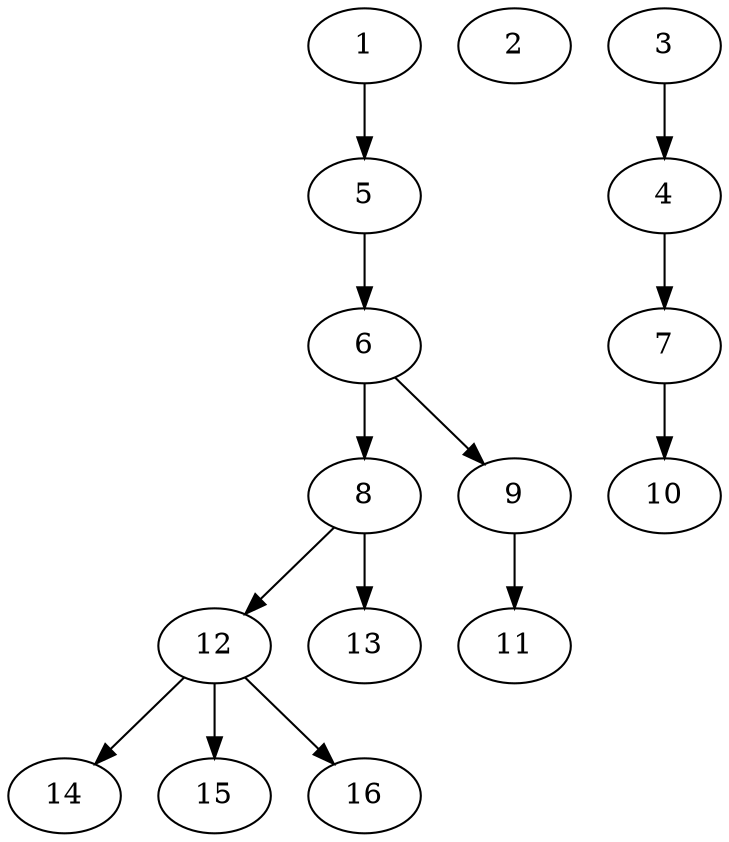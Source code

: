 // DAG (tier=1-easy, mode=compute, n=16, ccr=0.287, fat=0.462, density=0.322, regular=0.708, jump=0.001, mindata=262144, maxdata=2097152)
// DAG automatically generated by daggen at Sun Aug 24 16:33:32 2025
// /home/ermia/Project/Environments/daggen/bin/daggen --dot --ccr 0.287 --fat 0.462 --regular 0.708 --density 0.322 --jump 0.001 --mindata 262144 --maxdata 2097152 -n 16 
digraph G {
  1 [size="657095240648670", alpha="0.13", expect_size="328547620324335"]
  1 -> 5 [size ="10560284393472"]
  2 [size="170961267706560512", alpha="0.07", expect_size="85480633853280256"]
  3 [size="29730951924496768", alpha="0.13", expect_size="14865475962248384"]
  3 -> 4 [size ="20598134669312"]
  4 [size="4631225560557189", alpha="0.19", expect_size="2315612780278594"]
  4 -> 7 [size ="2005892333568"]
  5 [size="14449749633673806", alpha="0.00", expect_size="7224874816836903"]
  5 -> 6 [size ="22976607027200"]
  6 [size="217212167800461", alpha="0.16", expect_size="108606083900230"]
  6 -> 8 [size ="8455851081728"]
  6 -> 9 [size ="8455851081728"]
  7 [size="176702032663543808", alpha="0.07", expect_size="88351016331771904"]
  7 -> 10 [size ="2519132536832"]
  8 [size="39804907776004792", alpha="0.03", expect_size="19902453888002396"]
  8 -> 12 [size ="18003840204800"]
  8 -> 13 [size ="18003840204800"]
  9 [size="871764306607566", alpha="0.19", expect_size="435882153303783"]
  9 -> 11 [size ="23311010496512"]
  10 [size="4675826889300901888", alpha="0.10", expect_size="2337913444650450944"]
  11 [size="333169990138068992", alpha="0.07", expect_size="166584995069034496"]
  12 [size="356266161989128", alpha="0.03", expect_size="178133080994564"]
  12 -> 14 [size ="7491236659200"]
  12 -> 15 [size ="7491236659200"]
  12 -> 16 [size ="7491236659200"]
  13 [size="1069428194963802", alpha="0.05", expect_size="534714097481901"]
  14 [size="1099073134794634", alpha="0.02", expect_size="549536567397317"]
  15 [size="14133636539477610", alpha="0.05", expect_size="7066818269738805"]
  16 [size="80693252851761152", alpha="0.18", expect_size="40346626425880576"]
}